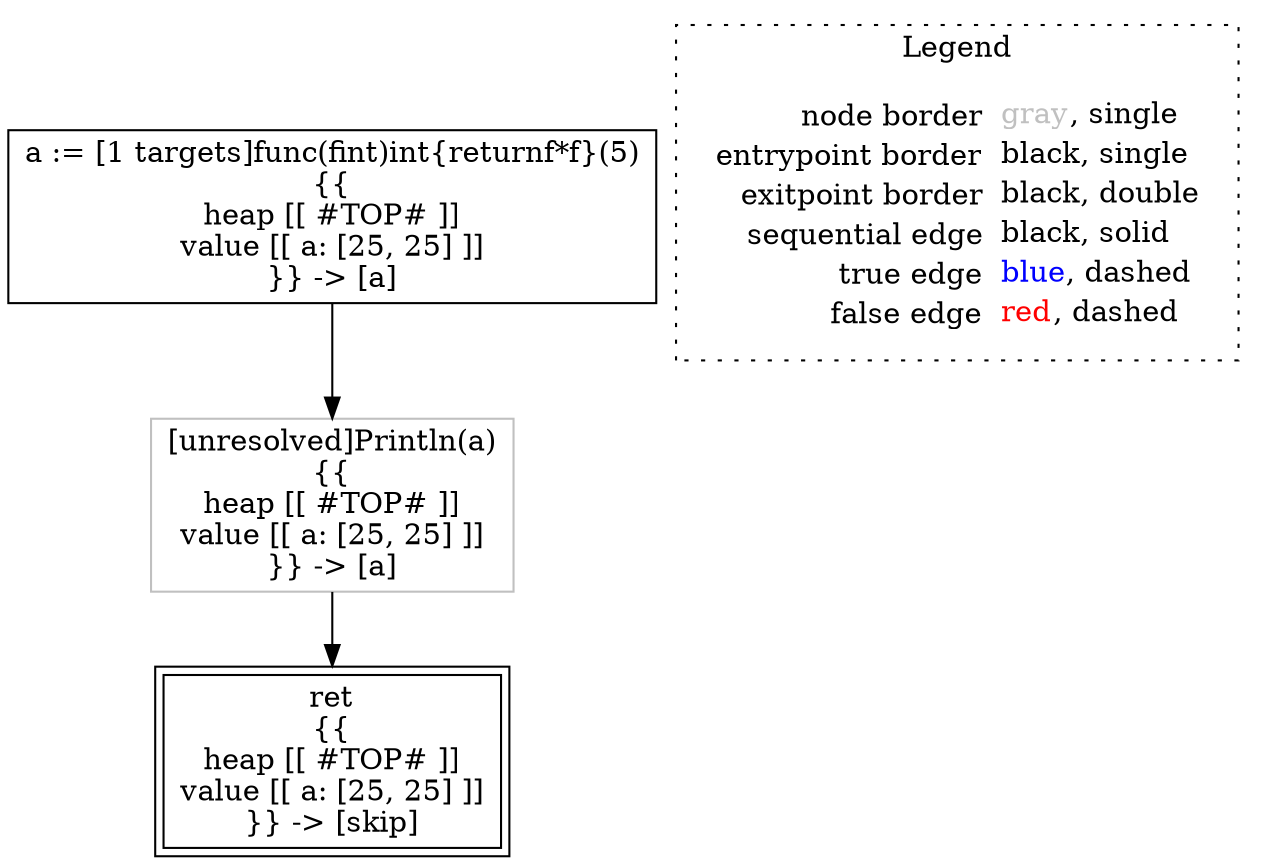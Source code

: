 digraph {
	"node0" [shape="rect",color="black",label=<a := [1 targets]func(fint)int{returnf*f}(5)<BR/>{{<BR/>heap [[ #TOP# ]]<BR/>value [[ a: [25, 25] ]]<BR/>}} -&gt; [a]>];
	"node1" [shape="rect",color="gray",label=<[unresolved]Println(a)<BR/>{{<BR/>heap [[ #TOP# ]]<BR/>value [[ a: [25, 25] ]]<BR/>}} -&gt; [a]>];
	"node2" [shape="rect",color="black",peripheries="2",label=<ret<BR/>{{<BR/>heap [[ #TOP# ]]<BR/>value [[ a: [25, 25] ]]<BR/>}} -&gt; [skip]>];
	"node1" -> "node2" [color="black"];
	"node0" -> "node1" [color="black"];
subgraph cluster_legend {
	label="Legend";
	style=dotted;
	node [shape=plaintext];
	"legend" [label=<<table border="0" cellpadding="2" cellspacing="0" cellborder="0"><tr><td align="right">node border&nbsp;</td><td align="left"><font color="gray">gray</font>, single</td></tr><tr><td align="right">entrypoint border&nbsp;</td><td align="left"><font color="black">black</font>, single</td></tr><tr><td align="right">exitpoint border&nbsp;</td><td align="left"><font color="black">black</font>, double</td></tr><tr><td align="right">sequential edge&nbsp;</td><td align="left"><font color="black">black</font>, solid</td></tr><tr><td align="right">true edge&nbsp;</td><td align="left"><font color="blue">blue</font>, dashed</td></tr><tr><td align="right">false edge&nbsp;</td><td align="left"><font color="red">red</font>, dashed</td></tr></table>>];
}

}
